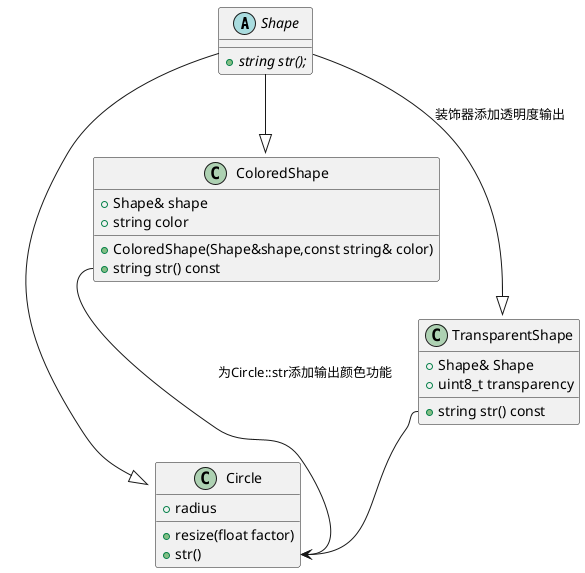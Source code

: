 @startuml
abstract class Shape{
    + {abstract} string str();
}
class Circle{
    + radius
    + resize(float factor)
    + str()
}
class ColoredShape{
    + Shape& shape
    + string color
    + ColoredShape(Shape&shape,const string& color)
    + string str() const

}
class TransparentShape{
    + Shape& Shape
    + uint8_t transparency
    + string str() const
}
Shape--|>Circle
Shape--|>ColoredShape
Shape--|>TransparentShape: 装饰器添加透明度输出
ColoredShape::str--> Circle::str:为Circle::str添加输出颜色功能
TransparentShape::str->Circle::str:为Circle::str添加输出透明度功能
@enduml
